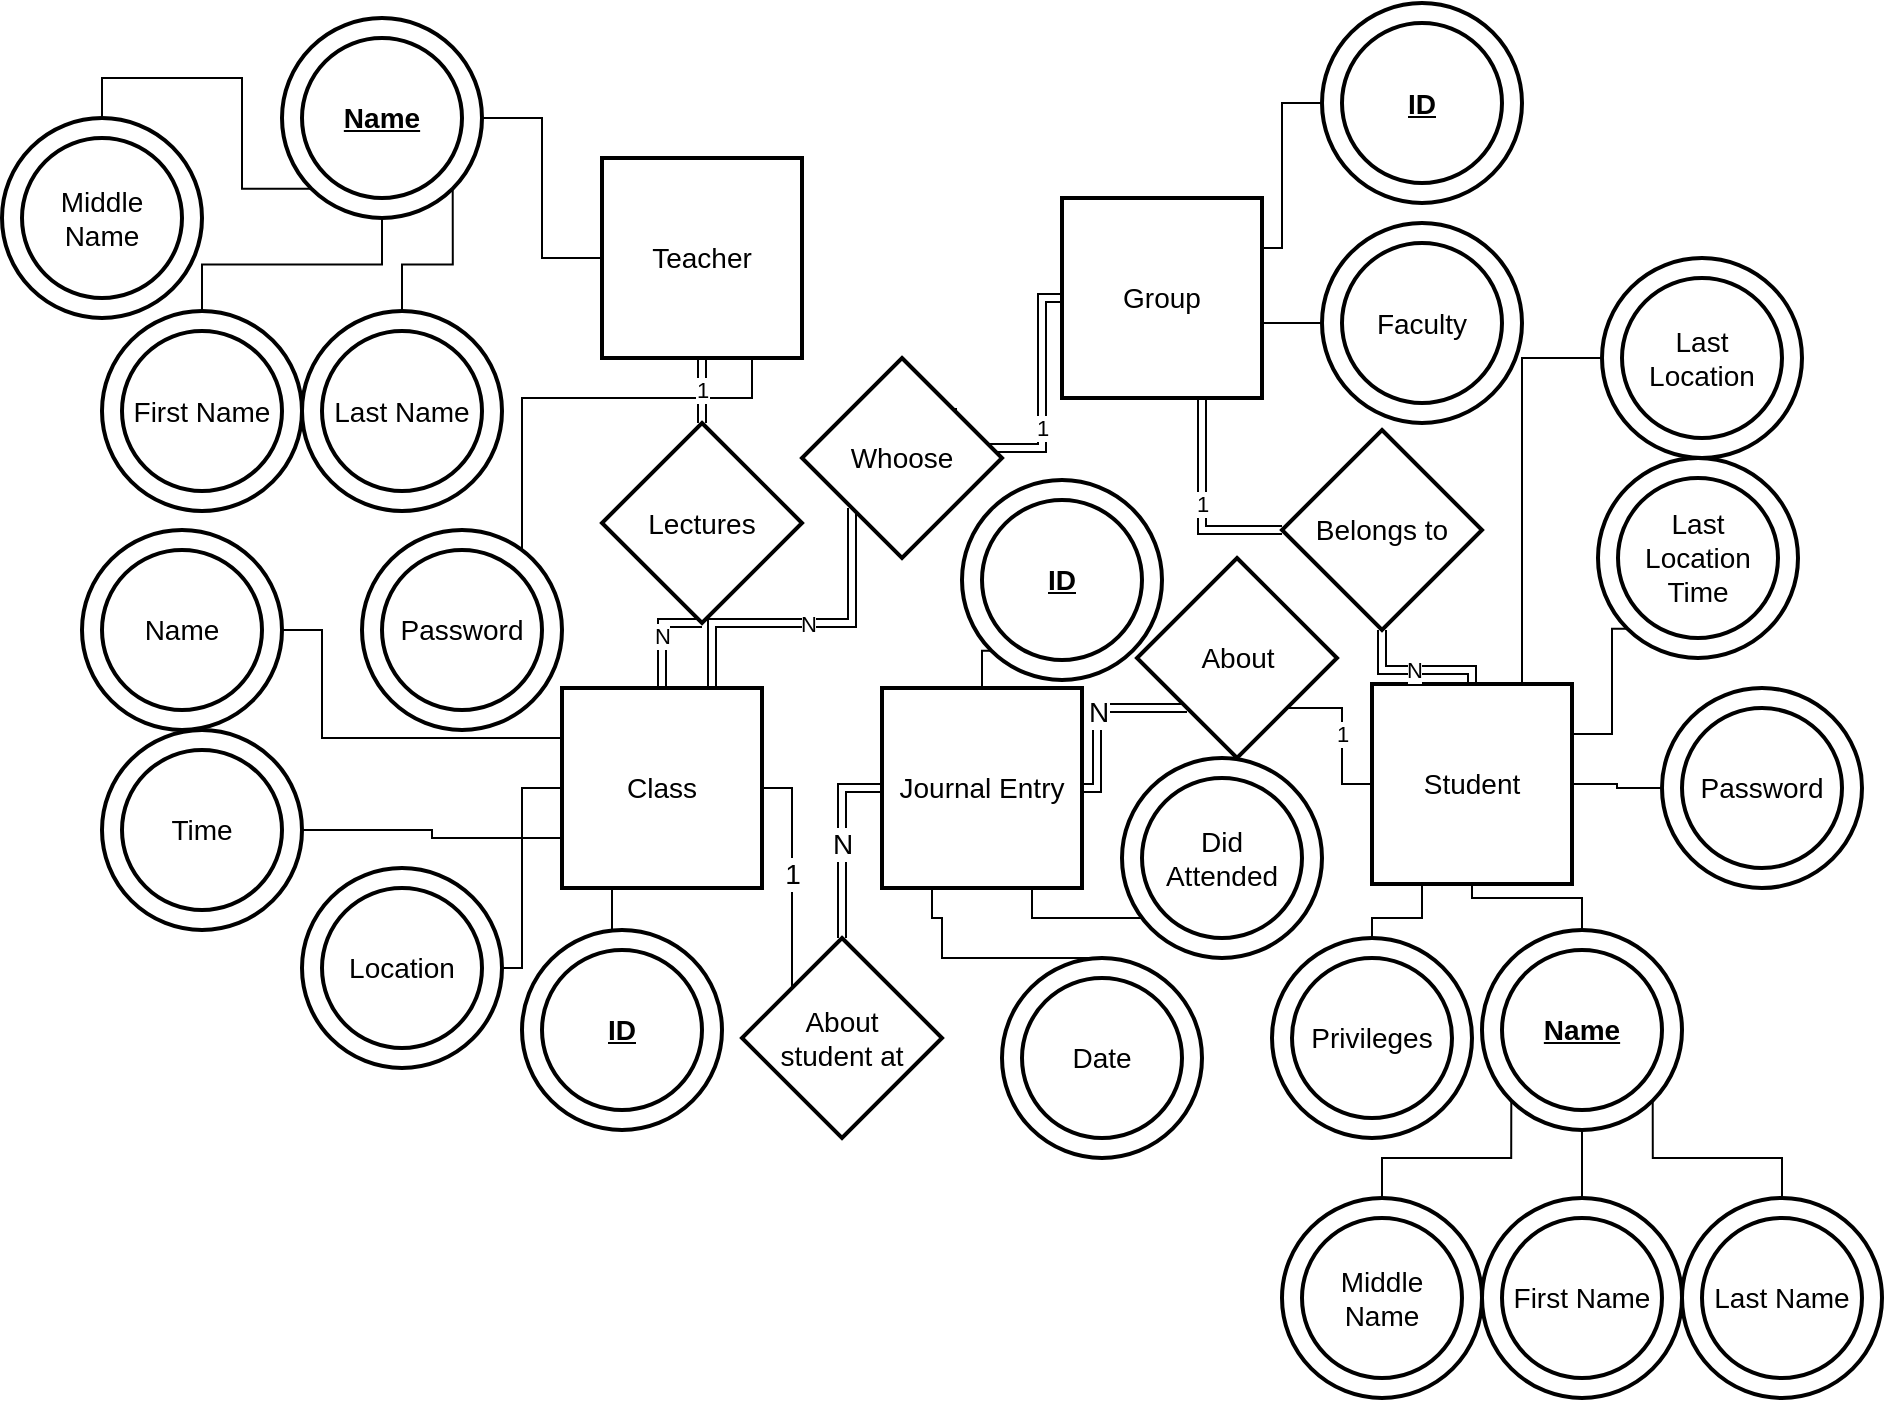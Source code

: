 <mxfile pages="1" version="11.2.8" type="device"><diagram name="Page-1" id="e56a1550-8fbb-45ad-956c-1786394a9013"><mxGraphModel dx="2202" dy="1383" grid="1" gridSize="10" guides="1" tooltips="1" connect="1" arrows="1" fold="1" page="1" pageScale="1" pageWidth="1100" pageHeight="850" background="#ffffff" math="0" shadow="0"><root><mxCell id="0"/><mxCell id="1" parent="0"/><mxCell id="YsmQZ4GNo98zeM4OogDH-1" value="Teacher" style="strokeWidth=2;whiteSpace=wrap;html=1;align=center;fontSize=14;" parent="1" vertex="1"><mxGeometry x="150" y="70" width="100" height="100" as="geometry"/></mxCell><mxCell id="YsmQZ4GNo98zeM4OogDH-37" style="edgeStyle=orthogonalEdgeStyle;rounded=0;jumpStyle=none;orthogonalLoop=1;jettySize=auto;html=1;exitX=1;exitY=0.25;exitDx=0;exitDy=0;entryX=0;entryY=0.5;entryDx=0;entryDy=0;endArrow=none;endFill=0;" parent="1" source="YsmQZ4GNo98zeM4OogDH-2" target="YsmQZ4GNo98zeM4OogDH-24" edge="1"><mxGeometry relative="1" as="geometry"><Array as="points"><mxPoint x="490" y="115"/><mxPoint x="490" y="43"/></Array></mxGeometry></mxCell><mxCell id="YsmQZ4GNo98zeM4OogDH-2" value="Group" style="strokeWidth=2;whiteSpace=wrap;html=1;align=center;fontSize=14;" parent="1" vertex="1"><mxGeometry x="380" y="90" width="100" height="100" as="geometry"/></mxCell><mxCell id="YsmQZ4GNo98zeM4OogDH-4" value="Student" style="strokeWidth=2;whiteSpace=wrap;html=1;align=center;fontSize=14;" parent="1" vertex="1"><mxGeometry x="535" y="333" width="100" height="100" as="geometry"/></mxCell><mxCell id="YsmQZ4GNo98zeM4OogDH-7" value="1" style="edgeStyle=orthogonalEdgeStyle;rounded=0;orthogonalLoop=1;jettySize=auto;html=1;jumpStyle=none;endArrow=none;endFill=0;shape=link;" parent="1" source="YsmQZ4GNo98zeM4OogDH-6" target="YsmQZ4GNo98zeM4OogDH-2" edge="1"><mxGeometry relative="1" as="geometry"><Array as="points"><mxPoint x="450" y="256"/></Array></mxGeometry></mxCell><mxCell id="ycz1CZGDwUBQkzWmGzX8-4" value="N" style="edgeStyle=orthogonalEdgeStyle;rounded=0;orthogonalLoop=1;jettySize=auto;html=1;exitX=0.5;exitY=1;exitDx=0;exitDy=0;entryX=0.5;entryY=0;entryDx=0;entryDy=0;shape=link;" parent="1" source="YsmQZ4GNo98zeM4OogDH-6" target="YsmQZ4GNo98zeM4OogDH-4" edge="1"><mxGeometry relative="1" as="geometry"/></mxCell><mxCell id="YsmQZ4GNo98zeM4OogDH-6" value="Belongs to" style="shape=rhombus;strokeWidth=2;fontSize=17;perimeter=rhombusPerimeter;whiteSpace=wrap;html=1;align=center;fontSize=14;" parent="1" vertex="1"><mxGeometry x="490" y="206" width="100" height="100" as="geometry"/></mxCell><mxCell id="YsmQZ4GNo98zeM4OogDH-33" style="edgeStyle=orthogonalEdgeStyle;rounded=0;jumpStyle=none;orthogonalLoop=1;jettySize=auto;html=1;exitX=0.5;exitY=0;exitDx=0;exitDy=0;entryX=0.5;entryY=1;entryDx=0;entryDy=0;endArrow=none;endFill=0;endSize=0;" parent="1" source="YsmQZ4GNo98zeM4OogDH-15" target="YsmQZ4GNo98zeM4OogDH-4" edge="1"><mxGeometry relative="1" as="geometry"><Array as="points"><mxPoint x="640" y="440"/><mxPoint x="585" y="440"/></Array></mxGeometry></mxCell><mxCell id="YsmQZ4GNo98zeM4OogDH-15" value="&lt;u&gt;&lt;b&gt;Name&lt;/b&gt;&lt;/u&gt;" style="ellipse;shape=doubleEllipse;margin=10;strokeWidth=2;fontSize=14;whiteSpace=wrap;html=1;align=center;labelBorderColor=none;" parent="1" vertex="1"><mxGeometry x="590" y="456" width="100" height="100" as="geometry"/></mxCell><mxCell id="YsmQZ4GNo98zeM4OogDH-24" value="&lt;u&gt;&lt;b&gt;ID&lt;/b&gt;&lt;/u&gt;" style="ellipse;shape=doubleEllipse;margin=10;strokeWidth=2;fontSize=14;whiteSpace=wrap;html=1;align=center;" parent="1" vertex="1"><mxGeometry x="510" y="-7.5" width="100" height="100" as="geometry"/></mxCell><mxCell id="YsmQZ4GNo98zeM4OogDH-32" value="" style="edgeStyle=orthogonalEdgeStyle;rounded=0;jumpStyle=none;orthogonalLoop=1;jettySize=auto;html=1;endArrow=none;endFill=0;endSize=0;" parent="1" source="YsmQZ4GNo98zeM4OogDH-31" target="YsmQZ4GNo98zeM4OogDH-1" edge="1"><mxGeometry relative="1" as="geometry"/></mxCell><mxCell id="YsmQZ4GNo98zeM4OogDH-31" value="&lt;u&gt;&lt;b&gt;Name&lt;/b&gt;&lt;/u&gt;" style="ellipse;shape=doubleEllipse;margin=10;strokeWidth=2;fontSize=14;whiteSpace=wrap;html=1;align=center;" parent="1" vertex="1"><mxGeometry x="-10" width="100" height="100" as="geometry"/></mxCell><mxCell id="XGoGM1HHlrwZEuOC9M-e-5" style="edgeStyle=orthogonalEdgeStyle;rounded=0;orthogonalLoop=1;jettySize=auto;html=1;exitX=0.5;exitY=0;exitDx=0;exitDy=0;entryX=0.25;entryY=1;entryDx=0;entryDy=0;endArrow=none;endFill=0;" parent="1" source="YsmQZ4GNo98zeM4OogDH-34" target="YsmQZ4GNo98zeM4OogDH-4" edge="1"><mxGeometry relative="1" as="geometry"><Array as="points"><mxPoint x="535" y="450"/><mxPoint x="560" y="450"/></Array></mxGeometry></mxCell><mxCell id="YsmQZ4GNo98zeM4OogDH-34" value="Privileges" style="ellipse;shape=doubleEllipse;margin=10;strokeWidth=2;fontSize=14;whiteSpace=wrap;html=1;align=center;" parent="1" vertex="1"><mxGeometry x="485" y="460" width="100" height="100" as="geometry"/></mxCell><mxCell id="YsmQZ4GNo98zeM4OogDH-39" style="edgeStyle=orthogonalEdgeStyle;rounded=0;jumpStyle=none;orthogonalLoop=1;jettySize=auto;html=1;exitX=0;exitY=0.5;exitDx=0;exitDy=0;entryX=1;entryY=0.75;entryDx=0;entryDy=0;endArrow=none;endFill=0;" parent="1" source="YsmQZ4GNo98zeM4OogDH-38" target="YsmQZ4GNo98zeM4OogDH-2" edge="1"><mxGeometry relative="1" as="geometry"/></mxCell><mxCell id="YsmQZ4GNo98zeM4OogDH-38" value="Faculty" style="ellipse;shape=doubleEllipse;margin=10;strokeWidth=2;fontSize=14;whiteSpace=wrap;html=1;align=center;" parent="1" vertex="1"><mxGeometry x="510" y="102.5" width="100" height="100" as="geometry"/></mxCell><mxCell id="YsmQZ4GNo98zeM4OogDH-41" style="edgeStyle=orthogonalEdgeStyle;rounded=0;jumpStyle=none;orthogonalLoop=1;jettySize=auto;html=1;exitX=0;exitY=0;exitDx=0;exitDy=0;entryX=0.75;entryY=1;entryDx=0;entryDy=0;endArrow=none;endFill=0;" parent="1" source="YsmQZ4GNo98zeM4OogDH-40" target="YsmQZ4GNo98zeM4OogDH-1" edge="1"><mxGeometry relative="1" as="geometry"><Array as="points"><mxPoint x="110" y="295"/><mxPoint x="110" y="190"/><mxPoint x="225" y="190"/></Array></mxGeometry></mxCell><mxCell id="YsmQZ4GNo98zeM4OogDH-40" value="Password" style="ellipse;shape=doubleEllipse;margin=10;strokeWidth=2;fontSize=14;whiteSpace=wrap;html=1;align=center;" parent="1" vertex="1"><mxGeometry x="30" y="256" width="100" height="100" as="geometry"/></mxCell><mxCell id="6Zgm4mIKb87NruqSksib-2" value="" style="edgeStyle=orthogonalEdgeStyle;rounded=0;orthogonalLoop=1;jettySize=auto;html=1;endArrow=none;endFill=0;" parent="1" source="6Zgm4mIKb87NruqSksib-1" target="YsmQZ4GNo98zeM4OogDH-4" edge="1"><mxGeometry relative="1" as="geometry"/></mxCell><mxCell id="6Zgm4mIKb87NruqSksib-1" value="Password" style="ellipse;shape=doubleEllipse;margin=10;strokeWidth=2;fontSize=14;whiteSpace=wrap;html=1;align=center;" parent="1" vertex="1"><mxGeometry x="680" y="335" width="100" height="100" as="geometry"/></mxCell><mxCell id="6Zgm4mIKb87NruqSksib-4" value="" style="edgeStyle=orthogonalEdgeStyle;rounded=0;orthogonalLoop=1;jettySize=auto;html=1;endArrow=none;endFill=0;" parent="1" source="6Zgm4mIKb87NruqSksib-3" target="YsmQZ4GNo98zeM4OogDH-31" edge="1"><mxGeometry relative="1" as="geometry"/></mxCell><mxCell id="6Zgm4mIKb87NruqSksib-3" value="First Name" style="ellipse;shape=doubleEllipse;margin=10;strokeWidth=2;fontSize=14;whiteSpace=wrap;html=1;align=center;" parent="1" vertex="1"><mxGeometry x="-100" y="146.5" width="100" height="100" as="geometry"/></mxCell><mxCell id="6Zgm4mIKb87NruqSksib-6" style="edgeStyle=orthogonalEdgeStyle;rounded=0;orthogonalLoop=1;jettySize=auto;html=1;exitX=0.5;exitY=0;exitDx=0;exitDy=0;entryX=1;entryY=1;entryDx=0;entryDy=0;endArrow=none;endFill=0;" parent="1" source="6Zgm4mIKb87NruqSksib-5" target="YsmQZ4GNo98zeM4OogDH-31" edge="1"><mxGeometry relative="1" as="geometry"/></mxCell><mxCell id="6Zgm4mIKb87NruqSksib-5" value="Last Name" style="ellipse;shape=doubleEllipse;margin=10;strokeWidth=2;fontSize=14;whiteSpace=wrap;html=1;align=center;" parent="1" vertex="1"><mxGeometry y="146.5" width="100" height="100" as="geometry"/></mxCell><mxCell id="6Zgm4mIKb87NruqSksib-8" style="edgeStyle=orthogonalEdgeStyle;rounded=0;orthogonalLoop=1;jettySize=auto;html=1;exitX=0.5;exitY=0;exitDx=0;exitDy=0;entryX=0;entryY=1;entryDx=0;entryDy=0;endArrow=none;endFill=0;" parent="1" source="6Zgm4mIKb87NruqSksib-7" target="YsmQZ4GNo98zeM4OogDH-31" edge="1"><mxGeometry relative="1" as="geometry"/></mxCell><mxCell id="6Zgm4mIKb87NruqSksib-7" value="Middle Name" style="ellipse;shape=doubleEllipse;margin=10;strokeWidth=2;fontSize=14;whiteSpace=wrap;html=1;align=center;" parent="1" vertex="1"><mxGeometry x="-150" y="50" width="100" height="100" as="geometry"/></mxCell><mxCell id="6Zgm4mIKb87NruqSksib-12" value="" style="edgeStyle=orthogonalEdgeStyle;rounded=0;orthogonalLoop=1;jettySize=auto;html=1;endArrow=none;endFill=0;" parent="1" source="6Zgm4mIKb87NruqSksib-9" target="YsmQZ4GNo98zeM4OogDH-15" edge="1"><mxGeometry relative="1" as="geometry"/></mxCell><mxCell id="6Zgm4mIKb87NruqSksib-9" value="First Name" style="ellipse;shape=doubleEllipse;margin=10;strokeWidth=2;fontSize=14;whiteSpace=wrap;html=1;align=center;" parent="1" vertex="1"><mxGeometry x="590" y="590" width="100" height="100" as="geometry"/></mxCell><mxCell id="6Zgm4mIKb87NruqSksib-13" style="edgeStyle=orthogonalEdgeStyle;rounded=0;orthogonalLoop=1;jettySize=auto;html=1;exitX=0.5;exitY=0;exitDx=0;exitDy=0;entryX=1;entryY=1;entryDx=0;entryDy=0;endArrow=none;endFill=0;" parent="1" source="6Zgm4mIKb87NruqSksib-10" target="YsmQZ4GNo98zeM4OogDH-15" edge="1"><mxGeometry relative="1" as="geometry"><Array as="points"><mxPoint x="740" y="570"/><mxPoint x="675" y="570"/></Array></mxGeometry></mxCell><mxCell id="6Zgm4mIKb87NruqSksib-10" value="Last Name" style="ellipse;shape=doubleEllipse;margin=10;strokeWidth=2;fontSize=14;whiteSpace=wrap;html=1;align=center;" parent="1" vertex="1"><mxGeometry x="690" y="590" width="100" height="100" as="geometry"/></mxCell><mxCell id="6Zgm4mIKb87NruqSksib-14" style="edgeStyle=orthogonalEdgeStyle;rounded=0;orthogonalLoop=1;jettySize=auto;html=1;exitX=0.5;exitY=0;exitDx=0;exitDy=0;entryX=0;entryY=1;entryDx=0;entryDy=0;endArrow=none;endFill=0;" parent="1" source="6Zgm4mIKb87NruqSksib-11" target="YsmQZ4GNo98zeM4OogDH-15" edge="1"><mxGeometry relative="1" as="geometry"/></mxCell><mxCell id="6Zgm4mIKb87NruqSksib-11" value="Middle Name" style="ellipse;shape=doubleEllipse;margin=10;strokeWidth=2;fontSize=14;whiteSpace=wrap;html=1;align=center;" parent="1" vertex="1"><mxGeometry x="490" y="590" width="100" height="100" as="geometry"/></mxCell><mxCell id="Dh1TrPF00LIxJ8thJY4k-3" value="N" style="edgeStyle=orthogonalEdgeStyle;rounded=0;orthogonalLoop=1;jettySize=auto;html=1;exitX=0.75;exitY=0;exitDx=0;exitDy=0;entryX=0;entryY=1;entryDx=0;entryDy=0;endArrow=none;endFill=0;shape=link;" edge="1" parent="1" source="ycz1CZGDwUBQkzWmGzX8-16" target="Dh1TrPF00LIxJ8thJY4k-2"><mxGeometry relative="1" as="geometry"/></mxCell><mxCell id="ycz1CZGDwUBQkzWmGzX8-16" value="Class" style="strokeWidth=2;whiteSpace=wrap;html=1;align=center;fontSize=14;" parent="1" vertex="1"><mxGeometry x="130" y="335" width="100" height="100" as="geometry"/></mxCell><mxCell id="ycz1CZGDwUBQkzWmGzX8-21" style="edgeStyle=orthogonalEdgeStyle;rounded=0;orthogonalLoop=1;jettySize=auto;html=1;exitX=1;exitY=0.5;exitDx=0;exitDy=0;entryX=0;entryY=0.5;entryDx=0;entryDy=0;endArrow=none;endFill=0;" parent="1" source="ycz1CZGDwUBQkzWmGzX8-17" target="ycz1CZGDwUBQkzWmGzX8-16" edge="1"><mxGeometry relative="1" as="geometry"><Array as="points"><mxPoint x="110" y="475"/><mxPoint x="110" y="385"/></Array></mxGeometry></mxCell><mxCell id="ycz1CZGDwUBQkzWmGzX8-17" value="Location" style="ellipse;shape=doubleEllipse;margin=10;strokeWidth=2;fontSize=14;whiteSpace=wrap;html=1;align=center;" parent="1" vertex="1"><mxGeometry y="425" width="100" height="100" as="geometry"/></mxCell><mxCell id="XGoGM1HHlrwZEuOC9M-e-2" style="edgeStyle=orthogonalEdgeStyle;rounded=0;orthogonalLoop=1;jettySize=auto;html=1;exitX=1;exitY=0.5;exitDx=0;exitDy=0;entryX=0;entryY=0.75;entryDx=0;entryDy=0;endArrow=none;endFill=0;" parent="1" source="ycz1CZGDwUBQkzWmGzX8-18" target="ycz1CZGDwUBQkzWmGzX8-16" edge="1"><mxGeometry relative="1" as="geometry"/></mxCell><mxCell id="ycz1CZGDwUBQkzWmGzX8-18" value="Time" style="ellipse;shape=doubleEllipse;margin=10;strokeWidth=2;fontSize=14;whiteSpace=wrap;html=1;align=center;" parent="1" vertex="1"><mxGeometry x="-100" y="356" width="100" height="100" as="geometry"/></mxCell><mxCell id="ciEqHX-9HqE6s6lGD6YQ-1" style="edgeStyle=orthogonalEdgeStyle;rounded=0;orthogonalLoop=1;jettySize=auto;html=1;exitX=1;exitY=0.5;exitDx=0;exitDy=0;entryX=0;entryY=0.25;entryDx=0;entryDy=0;endArrow=none;endFill=0;" parent="1" source="ycz1CZGDwUBQkzWmGzX8-19" target="ycz1CZGDwUBQkzWmGzX8-16" edge="1"><mxGeometry relative="1" as="geometry"><Array as="points"><mxPoint x="10" y="306"/><mxPoint x="10" y="360"/></Array></mxGeometry></mxCell><mxCell id="ycz1CZGDwUBQkzWmGzX8-19" value="Name" style="ellipse;shape=doubleEllipse;margin=10;strokeWidth=2;fontSize=14;whiteSpace=wrap;html=1;align=center;" parent="1" vertex="1"><mxGeometry x="-110" y="256" width="100" height="100" as="geometry"/></mxCell><mxCell id="ycz1CZGDwUBQkzWmGzX8-27" value="1" style="edgeStyle=orthogonalEdgeStyle;shape=link;rounded=0;orthogonalLoop=1;jettySize=auto;html=1;exitX=0.5;exitY=0;exitDx=0;exitDy=0;entryX=0.5;entryY=1;entryDx=0;entryDy=0;" parent="1" source="ycz1CZGDwUBQkzWmGzX8-26" target="YsmQZ4GNo98zeM4OogDH-1" edge="1"><mxGeometry relative="1" as="geometry"/></mxCell><mxCell id="ycz1CZGDwUBQkzWmGzX8-28" value="N" style="edgeStyle=orthogonalEdgeStyle;shape=link;rounded=0;orthogonalLoop=1;jettySize=auto;html=1;exitX=0.5;exitY=1;exitDx=0;exitDy=0;entryX=0.5;entryY=0;entryDx=0;entryDy=0;" parent="1" source="ycz1CZGDwUBQkzWmGzX8-26" target="ycz1CZGDwUBQkzWmGzX8-16" edge="1"><mxGeometry relative="1" as="geometry"/></mxCell><mxCell id="ycz1CZGDwUBQkzWmGzX8-26" value="Lectures" style="shape=rhombus;strokeWidth=2;fontSize=14;perimeter=rhombusPerimeter;whiteSpace=wrap;html=1;align=center;fontSize=14;fontFamily=Helvetica;fontColor=#000000;strokeColor=#000000;fillColor=#ffffff;" parent="1" vertex="1"><mxGeometry x="150" y="202.5" width="100" height="100" as="geometry"/></mxCell><mxCell id="ciEqHX-9HqE6s6lGD6YQ-8" style="edgeStyle=orthogonalEdgeStyle;rounded=0;orthogonalLoop=1;jettySize=auto;html=1;exitX=0.5;exitY=0;exitDx=0;exitDy=0;entryX=0.25;entryY=1;entryDx=0;entryDy=0;endArrow=none;endFill=0;" parent="1" source="ycz1CZGDwUBQkzWmGzX8-32" target="ciEqHX-9HqE6s6lGD6YQ-7" edge="1"><mxGeometry relative="1" as="geometry"><Array as="points"><mxPoint x="320" y="450"/><mxPoint x="315" y="450"/></Array></mxGeometry></mxCell><mxCell id="ycz1CZGDwUBQkzWmGzX8-32" value="Date" style="ellipse;shape=doubleEllipse;margin=10;strokeWidth=2;fontSize=14;whiteSpace=wrap;html=1;align=center;" parent="1" vertex="1"><mxGeometry x="350" y="470" width="100" height="100" as="geometry"/></mxCell><mxCell id="ciEqHX-9HqE6s6lGD6YQ-9" style="edgeStyle=orthogonalEdgeStyle;rounded=0;orthogonalLoop=1;jettySize=auto;html=1;exitX=0.5;exitY=0;exitDx=0;exitDy=0;entryX=0.75;entryY=1;entryDx=0;entryDy=0;endArrow=none;endFill=0;" parent="1" source="ycz1CZGDwUBQkzWmGzX8-35" target="ciEqHX-9HqE6s6lGD6YQ-7" edge="1"><mxGeometry relative="1" as="geometry"><Array as="points"><mxPoint x="410" y="450"/><mxPoint x="375" y="450"/></Array></mxGeometry></mxCell><mxCell id="ycz1CZGDwUBQkzWmGzX8-35" value="Did Attended" style="ellipse;shape=doubleEllipse;margin=10;strokeWidth=2;fontSize=14;whiteSpace=wrap;html=1;align=center;" parent="1" vertex="1"><mxGeometry x="410" y="370" width="100" height="100" as="geometry"/></mxCell><mxCell id="ciEqHX-9HqE6s6lGD6YQ-7" value="Journal Entry" style="strokeWidth=2;whiteSpace=wrap;html=1;align=center;fontSize=14;" parent="1" vertex="1"><mxGeometry x="290" y="335" width="100" height="100" as="geometry"/></mxCell><mxCell id="XGoGM1HHlrwZEuOC9M-e-4" value="1" style="edgeStyle=orthogonalEdgeStyle;rounded=0;orthogonalLoop=1;jettySize=auto;html=1;exitX=1;exitY=1;exitDx=0;exitDy=0;entryX=0;entryY=0.5;entryDx=0;entryDy=0;endArrow=none;endFill=0;" parent="1" source="ciEqHX-9HqE6s6lGD6YQ-15" target="YsmQZ4GNo98zeM4OogDH-4" edge="1"><mxGeometry relative="1" as="geometry"><Array as="points"><mxPoint x="520" y="345"/><mxPoint x="520" y="383"/></Array></mxGeometry></mxCell><mxCell id="Dh1TrPF00LIxJ8thJY4k-13" value="N" style="edgeStyle=orthogonalEdgeStyle;rounded=0;orthogonalLoop=1;jettySize=auto;html=1;exitX=0;exitY=1;exitDx=0;exitDy=0;entryX=1;entryY=0.5;entryDx=0;entryDy=0;endArrow=none;endFill=0;fontSize=14;shape=link;" edge="1" parent="1" source="ciEqHX-9HqE6s6lGD6YQ-15" target="ciEqHX-9HqE6s6lGD6YQ-7"><mxGeometry relative="1" as="geometry"/></mxCell><mxCell id="ciEqHX-9HqE6s6lGD6YQ-15" value="About" style="shape=rhombus;strokeWidth=2;fontSize=17;perimeter=rhombusPerimeter;whiteSpace=wrap;html=1;align=center;fontSize=14;" parent="1" vertex="1"><mxGeometry x="417.5" y="270" width="100" height="100" as="geometry"/></mxCell><mxCell id="Dh1TrPF00LIxJ8thJY4k-4" value="1" style="edgeStyle=orthogonalEdgeStyle;rounded=0;orthogonalLoop=1;jettySize=auto;html=1;exitX=1;exitY=0;exitDx=0;exitDy=0;entryX=0;entryY=0.5;entryDx=0;entryDy=0;endArrow=none;endFill=0;shape=link;" edge="1" parent="1" source="Dh1TrPF00LIxJ8thJY4k-2" target="YsmQZ4GNo98zeM4OogDH-2"><mxGeometry relative="1" as="geometry"><Array as="points"><mxPoint x="370" y="215"/><mxPoint x="370" y="140"/></Array></mxGeometry></mxCell><mxCell id="Dh1TrPF00LIxJ8thJY4k-2" value="Whoose" style="shape=rhombus;strokeWidth=2;fontSize=17;perimeter=rhombusPerimeter;whiteSpace=wrap;html=1;align=center;fontSize=14;" vertex="1" parent="1"><mxGeometry x="250" y="170" width="100" height="100" as="geometry"/></mxCell><mxCell id="Dh1TrPF00LIxJ8thJY4k-7" style="edgeStyle=orthogonalEdgeStyle;rounded=0;orthogonalLoop=1;jettySize=auto;html=1;exitX=0;exitY=0.5;exitDx=0;exitDy=0;entryX=0.75;entryY=0;entryDx=0;entryDy=0;endArrow=none;endFill=0;fontSize=14;" edge="1" parent="1" source="Dh1TrPF00LIxJ8thJY4k-5" target="YsmQZ4GNo98zeM4OogDH-4"><mxGeometry relative="1" as="geometry"/></mxCell><mxCell id="Dh1TrPF00LIxJ8thJY4k-5" value="Last Location" style="ellipse;shape=doubleEllipse;margin=10;strokeWidth=2;fontSize=14;whiteSpace=wrap;html=1;align=center;comic=0;" vertex="1" parent="1"><mxGeometry x="650" y="120" width="100" height="100" as="geometry"/></mxCell><mxCell id="Dh1TrPF00LIxJ8thJY4k-8" style="edgeStyle=orthogonalEdgeStyle;rounded=0;orthogonalLoop=1;jettySize=auto;html=1;exitX=0;exitY=1;exitDx=0;exitDy=0;entryX=1;entryY=0.25;entryDx=0;entryDy=0;endArrow=none;endFill=0;fontSize=14;" edge="1" parent="1" source="Dh1TrPF00LIxJ8thJY4k-6" target="YsmQZ4GNo98zeM4OogDH-4"><mxGeometry relative="1" as="geometry"><Array as="points"><mxPoint x="655" y="305"/><mxPoint x="655" y="358"/></Array></mxGeometry></mxCell><mxCell id="Dh1TrPF00LIxJ8thJY4k-6" value="Last Location Time" style="ellipse;shape=doubleEllipse;margin=10;strokeWidth=2;fontSize=14;whiteSpace=wrap;html=1;align=center;comic=0;" vertex="1" parent="1"><mxGeometry x="648" y="220" width="100" height="100" as="geometry"/></mxCell><mxCell id="Dh1TrPF00LIxJ8thJY4k-10" style="edgeStyle=orthogonalEdgeStyle;rounded=0;orthogonalLoop=1;jettySize=auto;html=1;exitX=0.5;exitY=0;exitDx=0;exitDy=0;entryX=0.25;entryY=1;entryDx=0;entryDy=0;endArrow=none;endFill=0;fontSize=14;" edge="1" parent="1" target="ycz1CZGDwUBQkzWmGzX8-16"><mxGeometry relative="1" as="geometry"><mxPoint x="160" y="456" as="sourcePoint"/></mxGeometry></mxCell><mxCell id="Dh1TrPF00LIxJ8thJY4k-9" value="&lt;b&gt;&lt;u&gt;ID&lt;/u&gt;&lt;/b&gt;" style="ellipse;shape=doubleEllipse;margin=10;strokeWidth=2;fontSize=14;whiteSpace=wrap;html=1;align=center;comic=0;" vertex="1" parent="1"><mxGeometry x="110" y="456" width="100" height="100" as="geometry"/></mxCell><mxCell id="Dh1TrPF00LIxJ8thJY4k-12" style="edgeStyle=orthogonalEdgeStyle;rounded=0;orthogonalLoop=1;jettySize=auto;html=1;exitX=0;exitY=1;exitDx=0;exitDy=0;entryX=0.5;entryY=0;entryDx=0;entryDy=0;endArrow=none;endFill=0;fontSize=14;" edge="1" parent="1" source="Dh1TrPF00LIxJ8thJY4k-11" target="ciEqHX-9HqE6s6lGD6YQ-7"><mxGeometry relative="1" as="geometry"/></mxCell><mxCell id="Dh1TrPF00LIxJ8thJY4k-11" value="&lt;b&gt;&lt;u&gt;ID&lt;/u&gt;&lt;/b&gt;" style="ellipse;shape=doubleEllipse;margin=10;strokeWidth=2;fontSize=14;whiteSpace=wrap;html=1;align=center;comic=0;" vertex="1" parent="1"><mxGeometry x="330" y="231" width="100" height="100" as="geometry"/></mxCell><mxCell id="Dh1TrPF00LIxJ8thJY4k-15" value="1" style="edgeStyle=orthogonalEdgeStyle;rounded=0;orthogonalLoop=1;jettySize=auto;html=1;exitX=0;exitY=0;exitDx=0;exitDy=0;entryX=1;entryY=0.5;entryDx=0;entryDy=0;endArrow=none;endFill=0;fontSize=14;" edge="1" parent="1" source="Dh1TrPF00LIxJ8thJY4k-14" target="ycz1CZGDwUBQkzWmGzX8-16"><mxGeometry relative="1" as="geometry"><Array as="points"><mxPoint x="245" y="385"/></Array></mxGeometry></mxCell><mxCell id="Dh1TrPF00LIxJ8thJY4k-16" value="N" style="edgeStyle=orthogonalEdgeStyle;shape=link;rounded=0;orthogonalLoop=1;jettySize=auto;html=1;exitX=0.5;exitY=0;exitDx=0;exitDy=0;entryX=0;entryY=0.5;entryDx=0;entryDy=0;endArrow=none;endFill=0;fontSize=14;" edge="1" parent="1" source="Dh1TrPF00LIxJ8thJY4k-14" target="ciEqHX-9HqE6s6lGD6YQ-7"><mxGeometry relative="1" as="geometry"/></mxCell><mxCell id="Dh1TrPF00LIxJ8thJY4k-14" value="About&lt;br&gt;student at" style="shape=rhombus;strokeWidth=2;fontSize=17;perimeter=rhombusPerimeter;whiteSpace=wrap;html=1;align=center;fontSize=14;comic=0;" vertex="1" parent="1"><mxGeometry x="220" y="460" width="100" height="100" as="geometry"/></mxCell></root></mxGraphModel></diagram></mxfile>